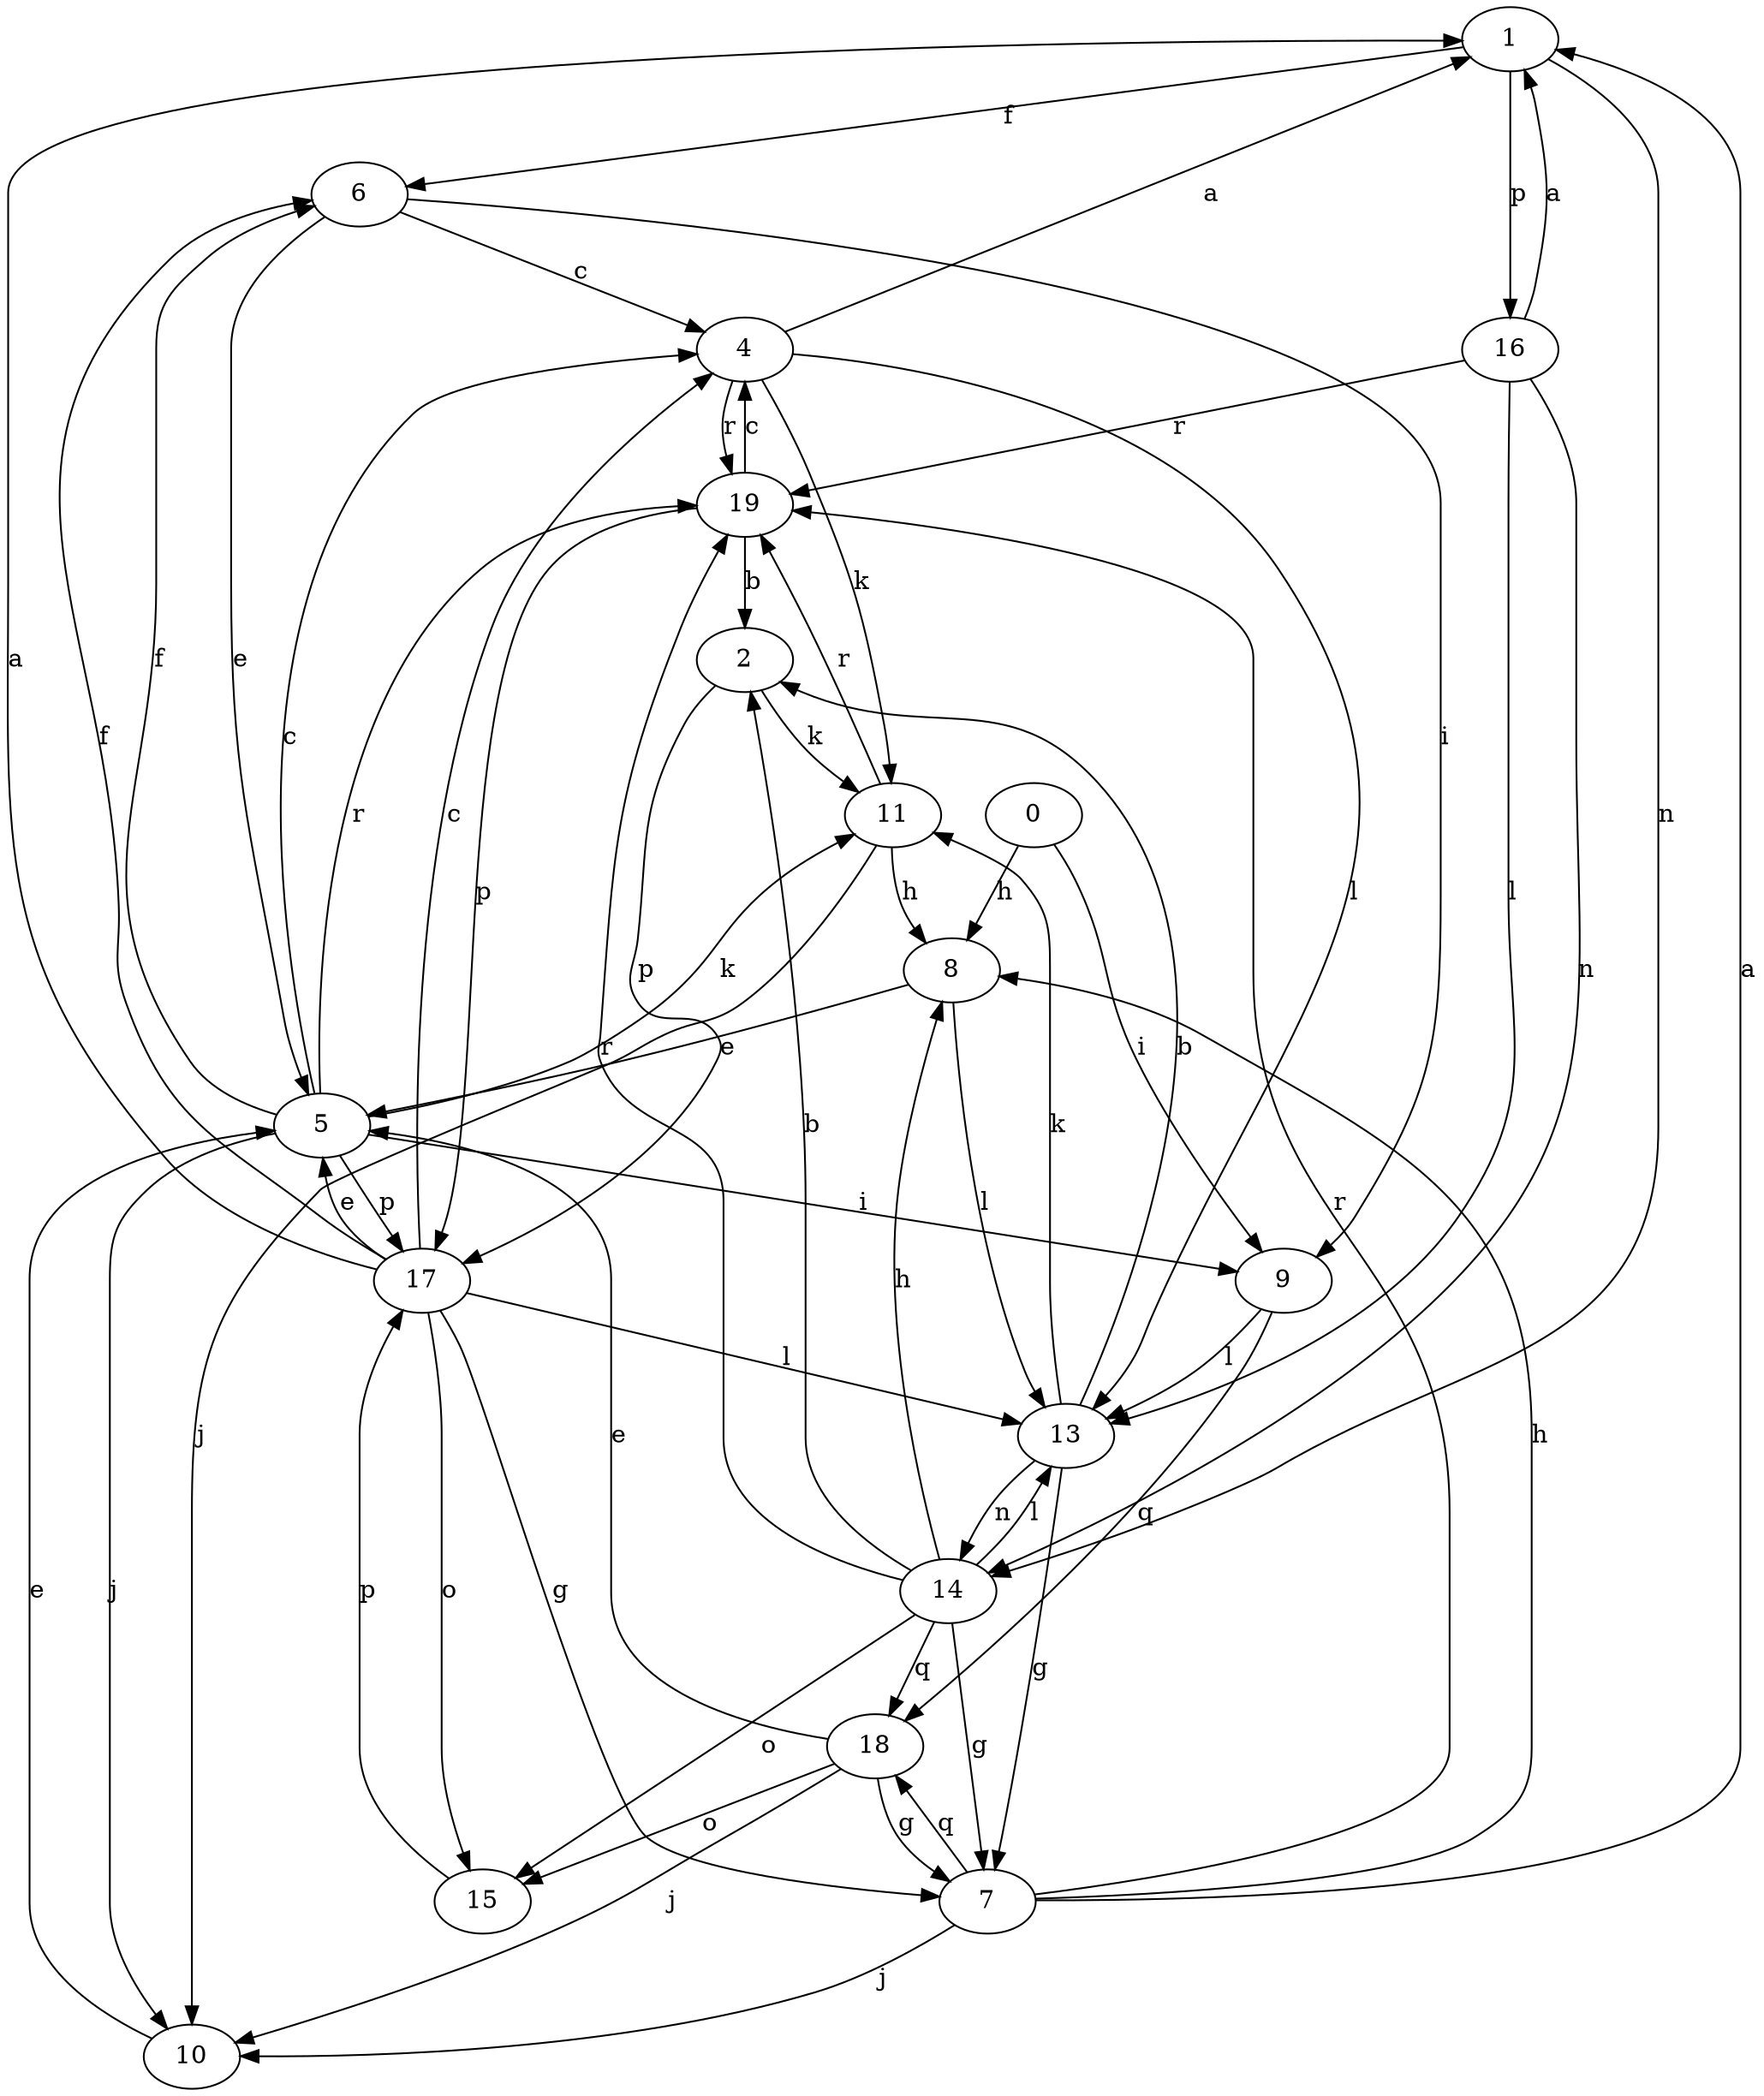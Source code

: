 strict digraph  {
1;
2;
4;
5;
6;
7;
8;
9;
10;
11;
13;
14;
0;
15;
16;
17;
18;
19;
1 -> 6  [label=f];
1 -> 14  [label=n];
1 -> 16  [label=p];
2 -> 11  [label=k];
2 -> 17  [label=p];
4 -> 1  [label=a];
4 -> 11  [label=k];
4 -> 13  [label=l];
4 -> 19  [label=r];
5 -> 4  [label=c];
5 -> 6  [label=f];
5 -> 9  [label=i];
5 -> 10  [label=j];
5 -> 11  [label=k];
5 -> 17  [label=p];
5 -> 19  [label=r];
6 -> 4  [label=c];
6 -> 5  [label=e];
6 -> 9  [label=i];
7 -> 1  [label=a];
7 -> 8  [label=h];
7 -> 10  [label=j];
7 -> 18  [label=q];
7 -> 19  [label=r];
8 -> 5  [label=e];
8 -> 13  [label=l];
9 -> 13  [label=l];
9 -> 18  [label=q];
10 -> 5  [label=e];
11 -> 8  [label=h];
11 -> 10  [label=j];
11 -> 19  [label=r];
13 -> 2  [label=b];
13 -> 7  [label=g];
13 -> 11  [label=k];
13 -> 14  [label=n];
14 -> 2  [label=b];
14 -> 7  [label=g];
14 -> 8  [label=h];
14 -> 13  [label=l];
14 -> 15  [label=o];
14 -> 18  [label=q];
14 -> 19  [label=r];
0 -> 8  [label=h];
0 -> 9  [label=i];
15 -> 17  [label=p];
16 -> 1  [label=a];
16 -> 13  [label=l];
16 -> 14  [label=n];
16 -> 19  [label=r];
17 -> 1  [label=a];
17 -> 4  [label=c];
17 -> 5  [label=e];
17 -> 6  [label=f];
17 -> 7  [label=g];
17 -> 13  [label=l];
17 -> 15  [label=o];
18 -> 5  [label=e];
18 -> 7  [label=g];
18 -> 10  [label=j];
18 -> 15  [label=o];
19 -> 2  [label=b];
19 -> 4  [label=c];
19 -> 17  [label=p];
}
